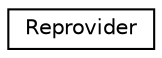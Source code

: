 digraph "Graphical Class Hierarchy"
{
  edge [fontname="Helvetica",fontsize="10",labelfontname="Helvetica",labelfontsize="10"];
  node [fontname="Helvetica",fontsize="10",shape=record];
  rankdir="LR";
  Node0 [label="Reprovider",height=0.2,width=0.4,color="black", fillcolor="white", style="filled",URL="$struct_reprovider.html"];
}
